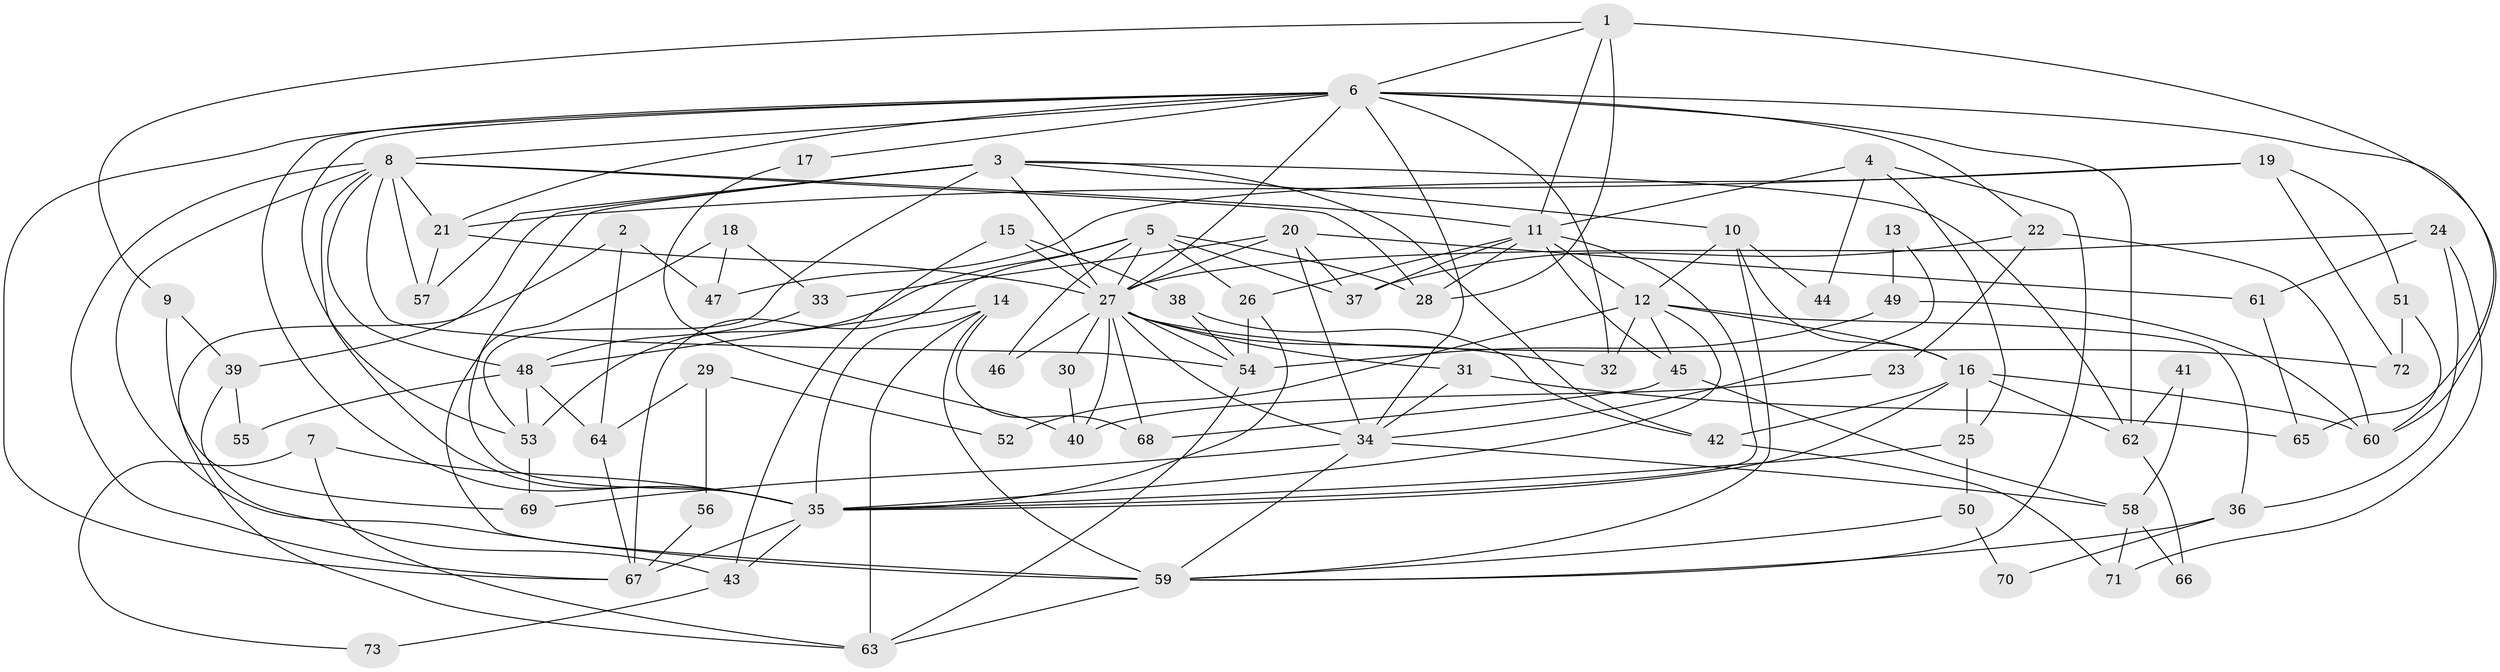// original degree distribution, {5: 0.14423076923076922, 3: 0.2692307692307692, 4: 0.2980769230769231, 6: 0.08653846153846154, 2: 0.1346153846153846, 7: 0.04807692307692308, 8: 0.019230769230769232}
// Generated by graph-tools (version 1.1) at 2025/50/03/04/25 22:50:51]
// undirected, 73 vertices, 162 edges
graph export_dot {
  node [color=gray90,style=filled];
  1;
  2;
  3;
  4;
  5;
  6;
  7;
  8;
  9;
  10;
  11;
  12;
  13;
  14;
  15;
  16;
  17;
  18;
  19;
  20;
  21;
  22;
  23;
  24;
  25;
  26;
  27;
  28;
  29;
  30;
  31;
  32;
  33;
  34;
  35;
  36;
  37;
  38;
  39;
  40;
  41;
  42;
  43;
  44;
  45;
  46;
  47;
  48;
  49;
  50;
  51;
  52;
  53;
  54;
  55;
  56;
  57;
  58;
  59;
  60;
  61;
  62;
  63;
  64;
  65;
  66;
  67;
  68;
  69;
  70;
  71;
  72;
  73;
  1 -- 6 [weight=1.0];
  1 -- 9 [weight=1.0];
  1 -- 11 [weight=1.0];
  1 -- 28 [weight=1.0];
  1 -- 65 [weight=1.0];
  2 -- 47 [weight=1.0];
  2 -- 63 [weight=1.0];
  2 -- 64 [weight=1.0];
  3 -- 10 [weight=1.0];
  3 -- 27 [weight=1.0];
  3 -- 35 [weight=1.0];
  3 -- 39 [weight=1.0];
  3 -- 42 [weight=1.0];
  3 -- 53 [weight=1.0];
  3 -- 57 [weight=1.0];
  3 -- 62 [weight=1.0];
  4 -- 11 [weight=1.0];
  4 -- 25 [weight=1.0];
  4 -- 44 [weight=1.0];
  4 -- 59 [weight=1.0];
  5 -- 26 [weight=1.0];
  5 -- 27 [weight=1.0];
  5 -- 28 [weight=1.0];
  5 -- 37 [weight=1.0];
  5 -- 46 [weight=1.0];
  5 -- 53 [weight=1.0];
  5 -- 67 [weight=1.0];
  6 -- 8 [weight=1.0];
  6 -- 17 [weight=1.0];
  6 -- 21 [weight=1.0];
  6 -- 22 [weight=1.0];
  6 -- 27 [weight=1.0];
  6 -- 32 [weight=1.0];
  6 -- 34 [weight=1.0];
  6 -- 35 [weight=1.0];
  6 -- 53 [weight=1.0];
  6 -- 60 [weight=1.0];
  6 -- 62 [weight=2.0];
  6 -- 67 [weight=1.0];
  7 -- 35 [weight=1.0];
  7 -- 63 [weight=1.0];
  7 -- 73 [weight=1.0];
  8 -- 11 [weight=2.0];
  8 -- 21 [weight=1.0];
  8 -- 28 [weight=1.0];
  8 -- 35 [weight=1.0];
  8 -- 48 [weight=1.0];
  8 -- 54 [weight=1.0];
  8 -- 57 [weight=1.0];
  8 -- 59 [weight=1.0];
  8 -- 67 [weight=1.0];
  9 -- 39 [weight=1.0];
  9 -- 69 [weight=1.0];
  10 -- 12 [weight=1.0];
  10 -- 16 [weight=1.0];
  10 -- 44 [weight=1.0];
  10 -- 59 [weight=1.0];
  11 -- 12 [weight=1.0];
  11 -- 26 [weight=2.0];
  11 -- 28 [weight=1.0];
  11 -- 35 [weight=1.0];
  11 -- 37 [weight=1.0];
  11 -- 45 [weight=1.0];
  12 -- 16 [weight=1.0];
  12 -- 32 [weight=1.0];
  12 -- 35 [weight=1.0];
  12 -- 36 [weight=1.0];
  12 -- 45 [weight=1.0];
  12 -- 52 [weight=2.0];
  13 -- 34 [weight=1.0];
  13 -- 49 [weight=1.0];
  14 -- 35 [weight=1.0];
  14 -- 48 [weight=1.0];
  14 -- 59 [weight=2.0];
  14 -- 63 [weight=1.0];
  14 -- 68 [weight=1.0];
  15 -- 27 [weight=1.0];
  15 -- 38 [weight=1.0];
  15 -- 43 [weight=1.0];
  16 -- 25 [weight=2.0];
  16 -- 35 [weight=2.0];
  16 -- 42 [weight=1.0];
  16 -- 60 [weight=1.0];
  16 -- 62 [weight=1.0];
  17 -- 40 [weight=1.0];
  18 -- 33 [weight=1.0];
  18 -- 47 [weight=1.0];
  18 -- 59 [weight=1.0];
  19 -- 21 [weight=1.0];
  19 -- 47 [weight=1.0];
  19 -- 51 [weight=1.0];
  19 -- 72 [weight=1.0];
  20 -- 27 [weight=2.0];
  20 -- 33 [weight=1.0];
  20 -- 34 [weight=1.0];
  20 -- 37 [weight=1.0];
  20 -- 61 [weight=1.0];
  21 -- 27 [weight=1.0];
  21 -- 57 [weight=1.0];
  22 -- 23 [weight=1.0];
  22 -- 37 [weight=1.0];
  22 -- 60 [weight=1.0];
  23 -- 40 [weight=1.0];
  24 -- 27 [weight=1.0];
  24 -- 36 [weight=1.0];
  24 -- 61 [weight=1.0];
  24 -- 71 [weight=1.0];
  25 -- 35 [weight=1.0];
  25 -- 50 [weight=1.0];
  26 -- 35 [weight=1.0];
  26 -- 54 [weight=1.0];
  27 -- 30 [weight=2.0];
  27 -- 31 [weight=1.0];
  27 -- 32 [weight=1.0];
  27 -- 34 [weight=1.0];
  27 -- 40 [weight=1.0];
  27 -- 46 [weight=1.0];
  27 -- 54 [weight=1.0];
  27 -- 68 [weight=2.0];
  27 -- 72 [weight=1.0];
  29 -- 52 [weight=1.0];
  29 -- 56 [weight=1.0];
  29 -- 64 [weight=1.0];
  30 -- 40 [weight=1.0];
  31 -- 34 [weight=1.0];
  31 -- 65 [weight=1.0];
  33 -- 48 [weight=1.0];
  34 -- 58 [weight=1.0];
  34 -- 59 [weight=1.0];
  34 -- 69 [weight=1.0];
  35 -- 43 [weight=1.0];
  35 -- 67 [weight=1.0];
  36 -- 59 [weight=1.0];
  36 -- 70 [weight=1.0];
  38 -- 42 [weight=1.0];
  38 -- 54 [weight=1.0];
  39 -- 43 [weight=1.0];
  39 -- 55 [weight=1.0];
  41 -- 58 [weight=1.0];
  41 -- 62 [weight=1.0];
  42 -- 71 [weight=1.0];
  43 -- 73 [weight=1.0];
  45 -- 58 [weight=1.0];
  45 -- 68 [weight=1.0];
  48 -- 53 [weight=1.0];
  48 -- 55 [weight=1.0];
  48 -- 64 [weight=1.0];
  49 -- 54 [weight=1.0];
  49 -- 60 [weight=1.0];
  50 -- 59 [weight=1.0];
  50 -- 70 [weight=1.0];
  51 -- 60 [weight=1.0];
  51 -- 72 [weight=1.0];
  53 -- 69 [weight=1.0];
  54 -- 63 [weight=1.0];
  56 -- 67 [weight=1.0];
  58 -- 66 [weight=1.0];
  58 -- 71 [weight=1.0];
  59 -- 63 [weight=1.0];
  61 -- 65 [weight=1.0];
  62 -- 66 [weight=1.0];
  64 -- 67 [weight=1.0];
}
